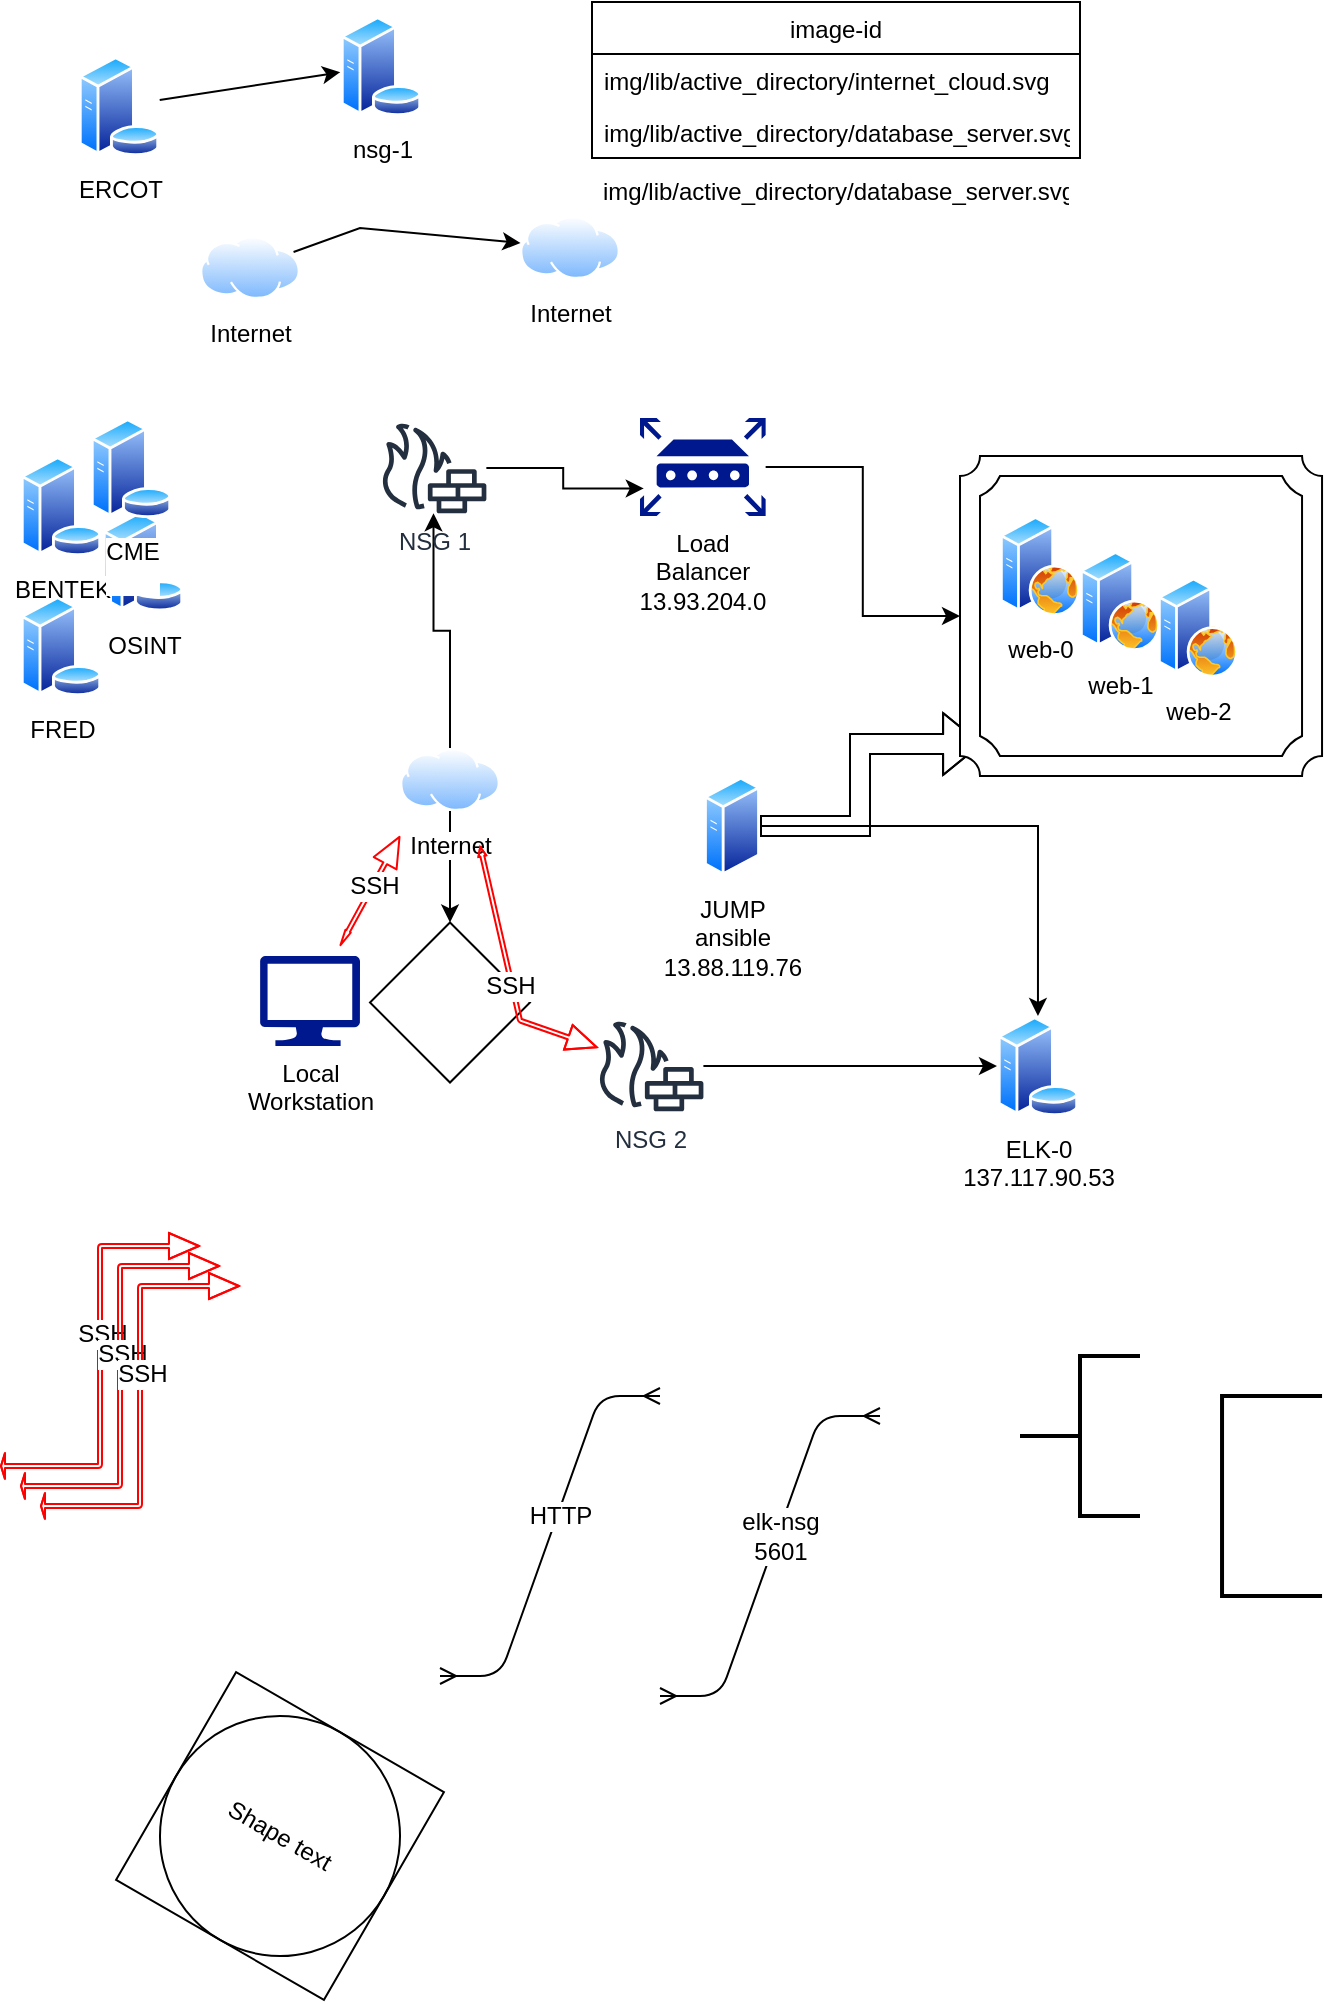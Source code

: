 <mxfile version="15.1.4" type="github">
  <diagram id="9okl2IrPLdP8ZMf2GUG3" name="Page-1">
    <mxGraphModel dx="431" dy="409" grid="1" gridSize="10" guides="1" tooltips="1" connect="1" arrows="1" fold="1" page="1" pageScale="1" pageWidth="850" pageHeight="1100" math="0" shadow="0">
      <root>
        <mxCell id="0" />
        <mxCell id="1" parent="0" />
        <mxCell id="ugEn6Aw3yPXX-bUqDPKo-30" value="OSINT" style="aspect=fixed;perimeter=ellipsePerimeter;html=1;align=center;shadow=0;dashed=0;spacingTop=3;image;image=img/lib/active_directory/database_server.svg;" parent="1" vertex="1">
          <mxGeometry x="71" y="267.62" width="41" height="50" as="geometry" />
        </mxCell>
        <mxCell id="ugEn6Aw3yPXX-bUqDPKo-29" value="BENTEK" style="aspect=fixed;perimeter=ellipsePerimeter;html=1;align=center;shadow=0;dashed=0;spacingTop=3;image;image=img/lib/active_directory/database_server.svg;" parent="1" vertex="1">
          <mxGeometry x="30" y="240" width="41" height="50" as="geometry" />
        </mxCell>
        <mxCell id="ugEn6Aw3yPXX-bUqDPKo-3" value="Local &lt;br&gt;Workstation" style="sketch=0;aspect=fixed;pointerEvents=1;shadow=0;dashed=0;html=1;strokeColor=none;labelPosition=center;verticalLabelPosition=bottom;verticalAlign=top;align=center;fillColor=#00188D;shape=mxgraph.azure.computer" parent="1" vertex="1">
          <mxGeometry x="150" y="490" width="50" height="45" as="geometry" />
        </mxCell>
        <mxCell id="ugEn6Aw3yPXX-bUqDPKo-24" style="edgeStyle=orthogonalEdgeStyle;rounded=0;orthogonalLoop=1;jettySize=auto;html=1;" parent="1" source="ugEn6Aw3yPXX-bUqDPKo-4" target="ugEn6Aw3yPXX-bUqDPKo-12" edge="1">
          <mxGeometry relative="1" as="geometry" />
        </mxCell>
        <mxCell id="mapPhaBUs7QoFYaAFKlD-19" value="" style="edgeStyle=none;rounded=0;orthogonalLoop=1;jettySize=auto;html=1;strokeColor=#000000;" edge="1" parent="1" source="ugEn6Aw3yPXX-bUqDPKo-4" target="mapPhaBUs7QoFYaAFKlD-18">
          <mxGeometry relative="1" as="geometry" />
        </mxCell>
        <mxCell id="ugEn6Aw3yPXX-bUqDPKo-4" value="Internet" style="aspect=fixed;perimeter=ellipsePerimeter;html=1;align=center;shadow=0;dashed=0;spacingTop=3;image;image=img/lib/active_directory/internet_cloud.svg;" parent="1" vertex="1">
          <mxGeometry x="220" y="386" width="50" height="31.5" as="geometry" />
        </mxCell>
        <mxCell id="ugEn6Aw3yPXX-bUqDPKo-23" style="edgeStyle=orthogonalEdgeStyle;rounded=0;orthogonalLoop=1;jettySize=auto;html=1;" parent="1" source="ugEn6Aw3yPXX-bUqDPKo-5" target="ugEn6Aw3yPXX-bUqDPKo-22" edge="1">
          <mxGeometry relative="1" as="geometry" />
        </mxCell>
        <mxCell id="ugEn6Aw3yPXX-bUqDPKo-5" value="Load&lt;br&gt;Balancer&lt;br&gt;13.93.204.0" style="sketch=0;aspect=fixed;pointerEvents=1;shadow=0;dashed=0;html=1;strokeColor=none;labelPosition=center;verticalLabelPosition=bottom;verticalAlign=top;align=center;fillColor=#00188D;shape=mxgraph.mscae.enterprise.router" parent="1" vertex="1">
          <mxGeometry x="340" y="221" width="62.82" height="49" as="geometry" />
        </mxCell>
        <mxCell id="ugEn6Aw3yPXX-bUqDPKo-37" style="edgeStyle=orthogonalEdgeStyle;rounded=0;orthogonalLoop=1;jettySize=auto;html=1;" parent="1" source="ugEn6Aw3yPXX-bUqDPKo-6" target="ugEn6Aw3yPXX-bUqDPKo-8" edge="1">
          <mxGeometry relative="1" as="geometry" />
        </mxCell>
        <mxCell id="ugEn6Aw3yPXX-bUqDPKo-38" style="edgeStyle=orthogonalEdgeStyle;rounded=0;orthogonalLoop=1;jettySize=auto;html=1;exitX=1;exitY=0.5;exitDx=0;exitDy=0;entryX=0.061;entryY=0.9;entryDx=0;entryDy=0;entryPerimeter=0;shape=flexArrow;" parent="1" source="ugEn6Aw3yPXX-bUqDPKo-6" target="ugEn6Aw3yPXX-bUqDPKo-22" edge="1">
          <mxGeometry relative="1" as="geometry" />
        </mxCell>
        <mxCell id="ugEn6Aw3yPXX-bUqDPKo-6" value="JUMP&lt;br&gt;ansible&lt;br&gt;13.88.119.76&lt;br&gt;" style="aspect=fixed;perimeter=ellipsePerimeter;html=1;align=center;shadow=0;dashed=0;spacingTop=3;image;image=img/lib/active_directory/generic_server.svg;" parent="1" vertex="1">
          <mxGeometry x="372" y="400" width="28.0" height="50" as="geometry" />
        </mxCell>
        <mxCell id="ugEn6Aw3yPXX-bUqDPKo-7" value="web-0" style="aspect=fixed;perimeter=ellipsePerimeter;html=1;align=center;shadow=0;dashed=0;spacingTop=3;image;image=img/lib/active_directory/web_server.svg;" parent="1" vertex="1">
          <mxGeometry x="520" y="270" width="40" height="50" as="geometry" />
        </mxCell>
        <mxCell id="ugEn6Aw3yPXX-bUqDPKo-8" value="ELK-0&lt;br&gt;137.117.90.53" style="aspect=fixed;perimeter=ellipsePerimeter;html=1;align=center;shadow=0;dashed=0;spacingTop=3;image;image=img/lib/active_directory/database_server.svg;" parent="1" vertex="1">
          <mxGeometry x="518.48" y="520" width="41" height="50" as="geometry" />
        </mxCell>
        <mxCell id="ugEn6Aw3yPXX-bUqDPKo-20" style="edgeStyle=orthogonalEdgeStyle;rounded=0;orthogonalLoop=1;jettySize=auto;html=1;entryX=0.03;entryY=0.719;entryDx=0;entryDy=0;entryPerimeter=0;" parent="1" source="ugEn6Aw3yPXX-bUqDPKo-12" target="ugEn6Aw3yPXX-bUqDPKo-5" edge="1">
          <mxGeometry relative="1" as="geometry" />
        </mxCell>
        <mxCell id="ugEn6Aw3yPXX-bUqDPKo-12" value="NSG 1" style="sketch=0;outlineConnect=0;fontColor=#232F3E;gradientColor=none;fillColor=#232F3E;strokeColor=none;dashed=0;verticalLabelPosition=bottom;verticalAlign=top;align=center;html=1;fontSize=12;fontStyle=0;aspect=fixed;pointerEvents=1;shape=mxgraph.aws4.generic_firewall;" parent="1" vertex="1">
          <mxGeometry x="210" y="223.38" width="53.48" height="45.25" as="geometry" />
        </mxCell>
        <mxCell id="ugEn6Aw3yPXX-bUqDPKo-19" style="edgeStyle=orthogonalEdgeStyle;rounded=0;orthogonalLoop=1;jettySize=auto;html=1;entryX=0;entryY=0.5;entryDx=0;entryDy=0;" parent="1" source="ugEn6Aw3yPXX-bUqDPKo-13" target="ugEn6Aw3yPXX-bUqDPKo-8" edge="1">
          <mxGeometry relative="1" as="geometry" />
        </mxCell>
        <mxCell id="ugEn6Aw3yPXX-bUqDPKo-13" value="NSG 2" style="sketch=0;outlineConnect=0;fontColor=#232F3E;gradientColor=none;fillColor=#232F3E;strokeColor=none;dashed=0;verticalLabelPosition=bottom;verticalAlign=top;align=center;html=1;fontSize=12;fontStyle=0;aspect=fixed;pointerEvents=1;shape=mxgraph.aws4.generic_firewall;" parent="1" vertex="1">
          <mxGeometry x="318.52" y="522.37" width="53.48" height="45.25" as="geometry" />
        </mxCell>
        <mxCell id="ugEn6Aw3yPXX-bUqDPKo-14" value="web-1" style="aspect=fixed;perimeter=ellipsePerimeter;html=1;align=center;shadow=0;dashed=0;spacingTop=3;image;image=img/lib/active_directory/web_server.svg;" parent="1" vertex="1">
          <mxGeometry x="560" y="287.5" width="40" height="50" as="geometry" />
        </mxCell>
        <mxCell id="ugEn6Aw3yPXX-bUqDPKo-15" value="web-2" style="aspect=fixed;perimeter=ellipsePerimeter;html=1;align=center;shadow=0;dashed=0;spacingTop=3;image;image=img/lib/active_directory/web_server.svg;" parent="1" vertex="1">
          <mxGeometry x="599" y="300.75" width="40" height="50" as="geometry" />
        </mxCell>
        <mxCell id="ugEn6Aw3yPXX-bUqDPKo-22" value="" style="verticalLabelPosition=bottom;verticalAlign=top;html=1;shape=mxgraph.basic.plaque_frame;dx=10;" parent="1" vertex="1">
          <mxGeometry x="500" y="240" width="181.02" height="160" as="geometry" />
        </mxCell>
        <mxCell id="ugEn6Aw3yPXX-bUqDPKo-27" value="CME&lt;br&gt;&lt;span style=&quot;color: rgba(0 , 0 , 0 , 0) ; font-family: monospace ; font-size: 0px ; background-color: rgb(248 , 249 , 250)&quot;&gt;%3CmxGraphModel%3E%3Croot%3E%3CmxCell%20id%3D%220%22%2F%3E%3CmxCell%20id%3D%221%22%20parent%3D%220%22%2F%3E%3CmxCell%20id%3D%222%22%20value%3D%22ERCOT%22%20style%3D%22aspect%3Dfixed%3Bperimeter%3DellipsePerimeter%3Bhtml%3D1%3Balign%3Dcenter%3Bshadow%3D0%3Bdashed%3D0%3BspacingTop%3D3%3Bimage%3Bimage%3Dimg%2Flib%2Factive_directory%2Fdatabase_server.svg%3B%22%20vertex%3D%221%22%20parent%3D%221%22%3E%3CmxGeometry%20x%3D%2230%22%20y%3D%2260%22%20width%3D%2241%22%20height%3D%2250%22%20as%3D%22geometry%22%2F%3E%3C%2FmxCell%3E%3C%2Froot%3E%3C%2FmxGraphModel%3E&lt;/span&gt;" style="aspect=fixed;perimeter=ellipsePerimeter;html=1;align=center;shadow=0;dashed=0;spacingTop=3;image;image=img/lib/active_directory/database_server.svg;" parent="1" vertex="1">
          <mxGeometry x="65" y="221" width="41" height="50" as="geometry" />
        </mxCell>
        <mxCell id="mapPhaBUs7QoFYaAFKlD-27" value="" style="edgeStyle=none;rounded=0;orthogonalLoop=1;jettySize=auto;html=1;strokeColor=#000000;" edge="1" parent="1" source="ugEn6Aw3yPXX-bUqDPKo-26" target="mapPhaBUs7QoFYaAFKlD-26">
          <mxGeometry relative="1" as="geometry" />
        </mxCell>
        <mxCell id="ugEn6Aw3yPXX-bUqDPKo-26" value="ERCOT" style="aspect=fixed;perimeter=ellipsePerimeter;html=1;align=center;shadow=0;dashed=0;spacingTop=3;image;image=img/lib/active_directory/database_server.svg;" parent="1" vertex="1">
          <mxGeometry x="59" y="40" width="41" height="50" as="geometry" />
        </mxCell>
        <mxCell id="ugEn6Aw3yPXX-bUqDPKo-31" value="FRED" style="aspect=fixed;perimeter=ellipsePerimeter;html=1;align=center;shadow=0;dashed=0;spacingTop=3;image;image=img/lib/active_directory/database_server.svg;" parent="1" vertex="1">
          <mxGeometry x="30" y="310" width="41" height="50" as="geometry" />
        </mxCell>
        <mxCell id="ugEn6Aw3yPXX-bUqDPKo-42" value="HTTP" style="edgeStyle=entityRelationEdgeStyle;fontSize=12;html=1;endArrow=ERmany;startArrow=ERmany;" parent="1" edge="1">
          <mxGeometry x="0.106" y="-1" width="100" height="100" relative="1" as="geometry">
            <mxPoint x="240" y="850" as="sourcePoint" />
            <mxPoint x="350" y="710" as="targetPoint" />
            <mxPoint as="offset" />
          </mxGeometry>
        </mxCell>
        <mxCell id="ugEn6Aw3yPXX-bUqDPKo-44" value="elk-nsg&lt;br&gt;5601" style="edgeStyle=entityRelationEdgeStyle;fontSize=12;html=1;endArrow=ERmany;startArrow=ERmany;" parent="1" edge="1">
          <mxGeometry x="0.106" y="-1" width="100" height="100" relative="1" as="geometry">
            <mxPoint x="350" y="860" as="sourcePoint" />
            <mxPoint x="460" y="720" as="targetPoint" />
            <mxPoint as="offset" />
          </mxGeometry>
        </mxCell>
        <mxCell id="mapPhaBUs7QoFYaAFKlD-3" value="" style="strokeWidth=2;html=1;shape=mxgraph.flowchart.annotation_2;align=left;labelPosition=right;pointerEvents=1;" vertex="1" parent="1">
          <mxGeometry x="530" y="690" width="60" height="80" as="geometry" />
        </mxCell>
        <mxCell id="mapPhaBUs7QoFYaAFKlD-4" value="" style="strokeWidth=2;html=1;shape=mxgraph.flowchart.annotation_1;align=left;pointerEvents=1;" vertex="1" parent="1">
          <mxGeometry x="631.02" y="710" width="50" height="100" as="geometry" />
        </mxCell>
        <mxCell id="mapPhaBUs7QoFYaAFKlD-8" value="SSH" style="edgeStyle=elbowEdgeStyle;fontSize=12;html=1;endArrow=ERmany;startArrow=ERmany;strokeColor=#FF0000;shape=flexArrow;startWidth=10;startSize=0.33;width=2;endWidth=10;endSize=4.67;" edge="1" parent="1">
          <mxGeometry x="0.106" y="-1" width="100" height="100" relative="1" as="geometry">
            <mxPoint x="20" y="745" as="sourcePoint" />
            <mxPoint x="120" y="635" as="targetPoint" />
            <mxPoint as="offset" />
            <Array as="points">
              <mxPoint x="70" y="695" />
            </Array>
          </mxGeometry>
        </mxCell>
        <mxCell id="mapPhaBUs7QoFYaAFKlD-10" value="Shape text" style="shape=stencil(tZThDoIgEICfhr8NYT1Ao3oP0jOZBAwo6+1D0S1NXWu4Oba70+8+kRNR5ipuABFcIXpEhGQYhzXEzSTmzkDuY/LBreAXCbHivNU1NKLwPUOoCqzwbZWeED6Ee9qLslwrFSBCKzeqfNQDjAsVnsXPCOvbv0aRCfwbeLC9ZMwicv4du9tvA8428h1jB/vkvunAY+Nsqw+XDJz9j6UsZJYON2UXntdXq++qmJWx7Vytn/fpME6HdVZooS1lpbaw4lMKKeNMr+wgSCmMg8TeA32xffdiX/5dNv7IusQb);whiteSpace=wrap;html=1;rotation=30;" vertex="1" parent="1">
          <mxGeometry x="100" y="870" width="120" height="120" as="geometry" />
        </mxCell>
        <mxCell id="mapPhaBUs7QoFYaAFKlD-11" value="SSH" style="edgeStyle=elbowEdgeStyle;fontSize=12;html=1;endArrow=ERmany;startArrow=ERmany;strokeColor=#FF0000;shape=flexArrow;startWidth=10;startSize=0.33;width=2;endWidth=10;endSize=4.67;" edge="1" parent="1">
          <mxGeometry x="0.106" y="-1" width="100" height="100" relative="1" as="geometry">
            <mxPoint x="30" y="755" as="sourcePoint" />
            <mxPoint x="130" y="645" as="targetPoint" />
            <mxPoint as="offset" />
            <Array as="points">
              <mxPoint x="80" y="705" />
            </Array>
          </mxGeometry>
        </mxCell>
        <mxCell id="mapPhaBUs7QoFYaAFKlD-12" value="SSH" style="edgeStyle=elbowEdgeStyle;fontSize=12;html=1;endArrow=ERmany;startArrow=ERmany;strokeColor=#FF0000;shape=flexArrow;startWidth=10;startSize=0.33;width=2;endWidth=10;endSize=4.67;" edge="1" parent="1">
          <mxGeometry x="0.106" y="-1" width="100" height="100" relative="1" as="geometry">
            <mxPoint x="40" y="765" as="sourcePoint" />
            <mxPoint x="140" y="655" as="targetPoint" />
            <mxPoint as="offset" />
            <Array as="points">
              <mxPoint x="90" y="715" />
            </Array>
          </mxGeometry>
        </mxCell>
        <mxCell id="mapPhaBUs7QoFYaAFKlD-13" value="SSH" style="fontSize=12;html=1;endArrow=ERmany;startArrow=ERmany;strokeColor=#FF0000;shape=flexArrow;startWidth=0;startSize=2.33;width=2;endWidth=10;endSize=4.67;" edge="1" parent="1">
          <mxGeometry x="0.106" y="-1" width="100" height="100" relative="1" as="geometry">
            <mxPoint x="190" y="485" as="sourcePoint" />
            <mxPoint x="220" y="430" as="targetPoint" />
            <mxPoint as="offset" />
          </mxGeometry>
        </mxCell>
        <mxCell id="mapPhaBUs7QoFYaAFKlD-18" value="" style="rhombus;whiteSpace=wrap;html=1;shadow=0;dashed=0;verticalAlign=top;labelBackgroundColor=white;spacingTop=3;" vertex="1" parent="1">
          <mxGeometry x="205" y="473.25" width="80" height="80" as="geometry" />
        </mxCell>
        <mxCell id="mapPhaBUs7QoFYaAFKlD-22" value="SSH" style="fontSize=12;html=1;endArrow=ERmany;startArrow=ERmany;strokeColor=#FF0000;shape=flexArrow;startWidth=0.952;startSize=1.233;width=2;endWidth=10;endSize=4.67;" edge="1" parent="1" target="ugEn6Aw3yPXX-bUqDPKo-13">
          <mxGeometry x="0.106" y="-1" width="100" height="100" relative="1" as="geometry">
            <mxPoint x="260" y="435" as="sourcePoint" />
            <mxPoint x="310" y="490" as="targetPoint" />
            <mxPoint as="offset" />
            <Array as="points">
              <mxPoint x="280" y="522.25" />
            </Array>
          </mxGeometry>
        </mxCell>
        <mxCell id="mapPhaBUs7QoFYaAFKlD-25" value="" style="edgeStyle=none;rounded=0;orthogonalLoop=1;jettySize=auto;html=1;strokeColor=#000000;" edge="1" parent="1" source="mapPhaBUs7QoFYaAFKlD-23" target="mapPhaBUs7QoFYaAFKlD-24">
          <mxGeometry relative="1" as="geometry">
            <Array as="points">
              <mxPoint x="200" y="126" />
            </Array>
          </mxGeometry>
        </mxCell>
        <mxCell id="mapPhaBUs7QoFYaAFKlD-23" value="Internet" style="aspect=fixed;perimeter=ellipsePerimeter;html=1;align=center;shadow=0;dashed=0;spacingTop=3;image;image=img/lib/active_directory/internet_cloud.svg;" vertex="1" parent="1">
          <mxGeometry x="120" y="130" width="50" height="31.5" as="geometry" />
        </mxCell>
        <mxCell id="mapPhaBUs7QoFYaAFKlD-24" value="Internet" style="aspect=fixed;perimeter=ellipsePerimeter;html=1;align=center;shadow=0;dashed=0;spacingTop=3;image;image=img/lib/active_directory/internet_cloud.svg;" vertex="1" parent="1">
          <mxGeometry x="280" y="120" width="50" height="31.5" as="geometry" />
        </mxCell>
        <mxCell id="mapPhaBUs7QoFYaAFKlD-26" value="nsg-1" style="aspect=fixed;perimeter=ellipsePerimeter;html=1;align=center;shadow=0;dashed=0;spacingTop=3;image;image=img/lib/active_directory/database_server.svg;" vertex="1" parent="1">
          <mxGeometry x="190" y="20" width="41" height="50" as="geometry" />
        </mxCell>
        <mxCell id="mapPhaBUs7QoFYaAFKlD-28" value="image-id" style="swimlane;fontStyle=0;childLayout=stackLayout;horizontal=1;startSize=26;fillColor=none;horizontalStack=0;resizeParent=1;resizeParentMax=0;resizeLast=0;collapsible=1;marginBottom=0;" vertex="1" parent="1">
          <mxGeometry x="316" y="13" width="244" height="78" as="geometry">
            <mxRectangle x="316" y="13" width="90" height="26" as="alternateBounds" />
          </mxGeometry>
        </mxCell>
        <mxCell id="mapPhaBUs7QoFYaAFKlD-29" value="img/lib/active_directory/internet_cloud.svg" style="text;strokeColor=none;fillColor=none;align=left;verticalAlign=top;spacingLeft=4;spacingRight=4;overflow=hidden;rotatable=0;points=[[0,0.5],[1,0.5]];portConstraint=eastwest;" vertex="1" parent="mapPhaBUs7QoFYaAFKlD-28">
          <mxGeometry y="26" width="244" height="26" as="geometry" />
        </mxCell>
        <mxCell id="mapPhaBUs7QoFYaAFKlD-30" value="img/lib/active_directory/database_server.svg" style="text;strokeColor=none;fillColor=none;align=left;verticalAlign=top;spacingLeft=4;spacingRight=4;overflow=hidden;rotatable=0;points=[[0,0.5],[1,0.5]];portConstraint=eastwest;" vertex="1" parent="mapPhaBUs7QoFYaAFKlD-28">
          <mxGeometry y="52" width="244" height="26" as="geometry" />
        </mxCell>
        <mxCell id="mapPhaBUs7QoFYaAFKlD-32" value="img/lib/active_directory/database_server.svg" style="text;strokeColor=none;fillColor=none;align=left;verticalAlign=top;spacingLeft=4;spacingRight=4;overflow=hidden;rotatable=0;points=[[0,0.5],[1,0.5]];portConstraint=eastwest;" vertex="1" parent="1">
          <mxGeometry x="315.48" y="94" width="244" height="26" as="geometry" />
        </mxCell>
      </root>
    </mxGraphModel>
  </diagram>
</mxfile>
